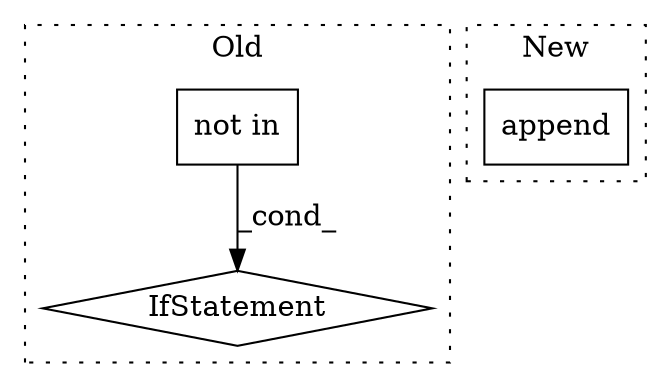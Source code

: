 digraph G {
subgraph cluster0 {
1 [label="not in" a="108" s="9472" l="24" shape="box"];
3 [label="IfStatement" a="25" s="9456,9496" l="16,2" shape="diamond"];
label = "Old";
style="dotted";
}
subgraph cluster1 {
2 [label="append" a="32" s="9606,9662" l="7,1" shape="box"];
label = "New";
style="dotted";
}
1 -> 3 [label="_cond_"];
}